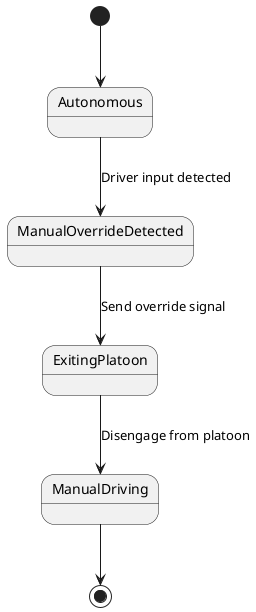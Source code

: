 @startuml
[*] --> Autonomous

Autonomous --> ManualOverrideDetected : Driver input detected
ManualOverrideDetected --> ExitingPlatoon : Send override signal
ExitingPlatoon --> ManualDriving : Disengage from platoon
ManualDriving --> [*]

@enduml